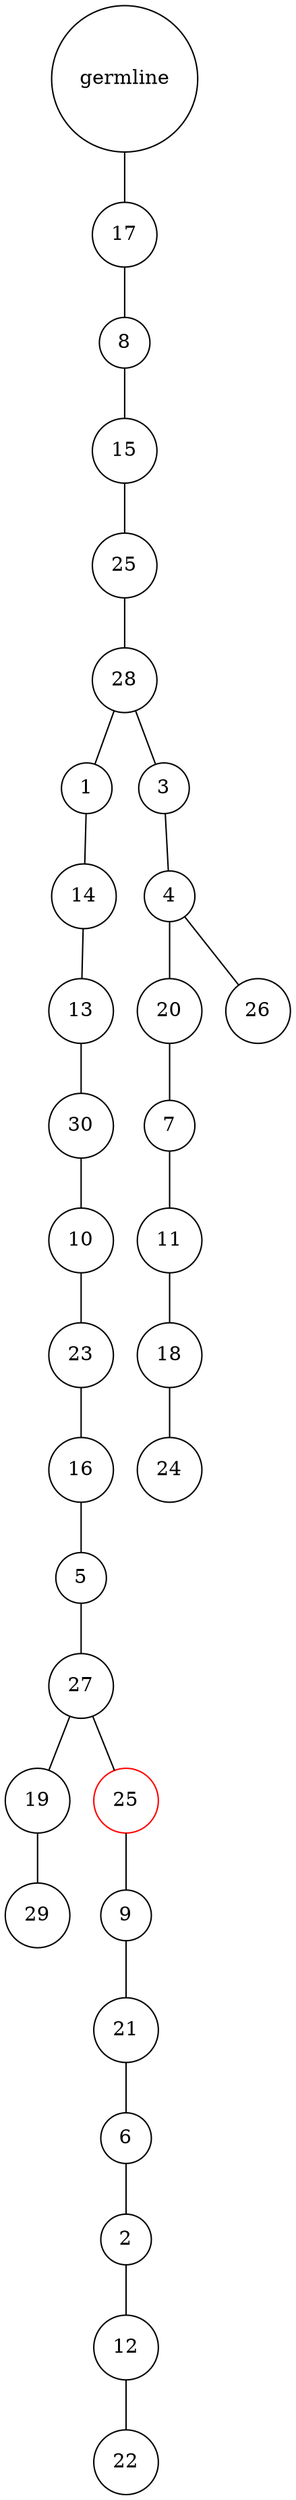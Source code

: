 graph {
	rankdir=UD;
	splines=line;
	node [shape=circle]
	"0x7f5d6db97a90" [label="germline"];
	"0x7f5d6db97ac0" [label="17"];
	"0x7f5d6db97a90" -- "0x7f5d6db97ac0" ;
	"0x7f5d6db97af0" [label="8"];
	"0x7f5d6db97ac0" -- "0x7f5d6db97af0" ;
	"0x7f5d6db97b20" [label="15"];
	"0x7f5d6db97af0" -- "0x7f5d6db97b20" ;
	"0x7f5d6db97b50" [label="25"];
	"0x7f5d6db97b20" -- "0x7f5d6db97b50" ;
	"0x7f5d6db97b80" [label="28"];
	"0x7f5d6db97b50" -- "0x7f5d6db97b80" ;
	"0x7f5d6db97bb0" [label="1"];
	"0x7f5d6db97b80" -- "0x7f5d6db97bb0" ;
	"0x7f5d6db97be0" [label="14"];
	"0x7f5d6db97bb0" -- "0x7f5d6db97be0" ;
	"0x7f5d6db97c10" [label="13"];
	"0x7f5d6db97be0" -- "0x7f5d6db97c10" ;
	"0x7f5d6db97c40" [label="30"];
	"0x7f5d6db97c10" -- "0x7f5d6db97c40" ;
	"0x7f5d6db97c70" [label="10"];
	"0x7f5d6db97c40" -- "0x7f5d6db97c70" ;
	"0x7f5d6db97ca0" [label="23"];
	"0x7f5d6db97c70" -- "0x7f5d6db97ca0" ;
	"0x7f5d6db97cd0" [label="16"];
	"0x7f5d6db97ca0" -- "0x7f5d6db97cd0" ;
	"0x7f5d6db97d00" [label="5"];
	"0x7f5d6db97cd0" -- "0x7f5d6db97d00" ;
	"0x7f5d6db97d30" [label="27"];
	"0x7f5d6db97d00" -- "0x7f5d6db97d30" ;
	"0x7f5d6db97d60" [label="19"];
	"0x7f5d6db97d30" -- "0x7f5d6db97d60" ;
	"0x7f5d6db97d90" [label="29"];
	"0x7f5d6db97d60" -- "0x7f5d6db97d90" ;
	"0x7f5d6db97dc0" [label="25",color="red"];
	"0x7f5d6db97d30" -- "0x7f5d6db97dc0" ;
	"0x7f5d6db97df0" [label="9"];
	"0x7f5d6db97dc0" -- "0x7f5d6db97df0" ;
	"0x7f5d6db97e20" [label="21"];
	"0x7f5d6db97df0" -- "0x7f5d6db97e20" ;
	"0x7f5d6db97e50" [label="6"];
	"0x7f5d6db97e20" -- "0x7f5d6db97e50" ;
	"0x7f5d6db97e80" [label="2"];
	"0x7f5d6db97e50" -- "0x7f5d6db97e80" ;
	"0x7f5d6db97eb0" [label="12"];
	"0x7f5d6db97e80" -- "0x7f5d6db97eb0" ;
	"0x7f5d6db97ee0" [label="22"];
	"0x7f5d6db97eb0" -- "0x7f5d6db97ee0" ;
	"0x7f5d6db97f10" [label="3"];
	"0x7f5d6db97b80" -- "0x7f5d6db97f10" ;
	"0x7f5d6db97f40" [label="4"];
	"0x7f5d6db97f10" -- "0x7f5d6db97f40" ;
	"0x7f5d6db97f70" [label="20"];
	"0x7f5d6db97f40" -- "0x7f5d6db97f70" ;
	"0x7f5d6db97fa0" [label="7"];
	"0x7f5d6db97f70" -- "0x7f5d6db97fa0" ;
	"0x7f5d6db97fd0" [label="11"];
	"0x7f5d6db97fa0" -- "0x7f5d6db97fd0" ;
	"0x7f5d6db25040" [label="18"];
	"0x7f5d6db97fd0" -- "0x7f5d6db25040" ;
	"0x7f5d6db25070" [label="24"];
	"0x7f5d6db25040" -- "0x7f5d6db25070" ;
	"0x7f5d6db250a0" [label="26"];
	"0x7f5d6db97f40" -- "0x7f5d6db250a0" ;
}
